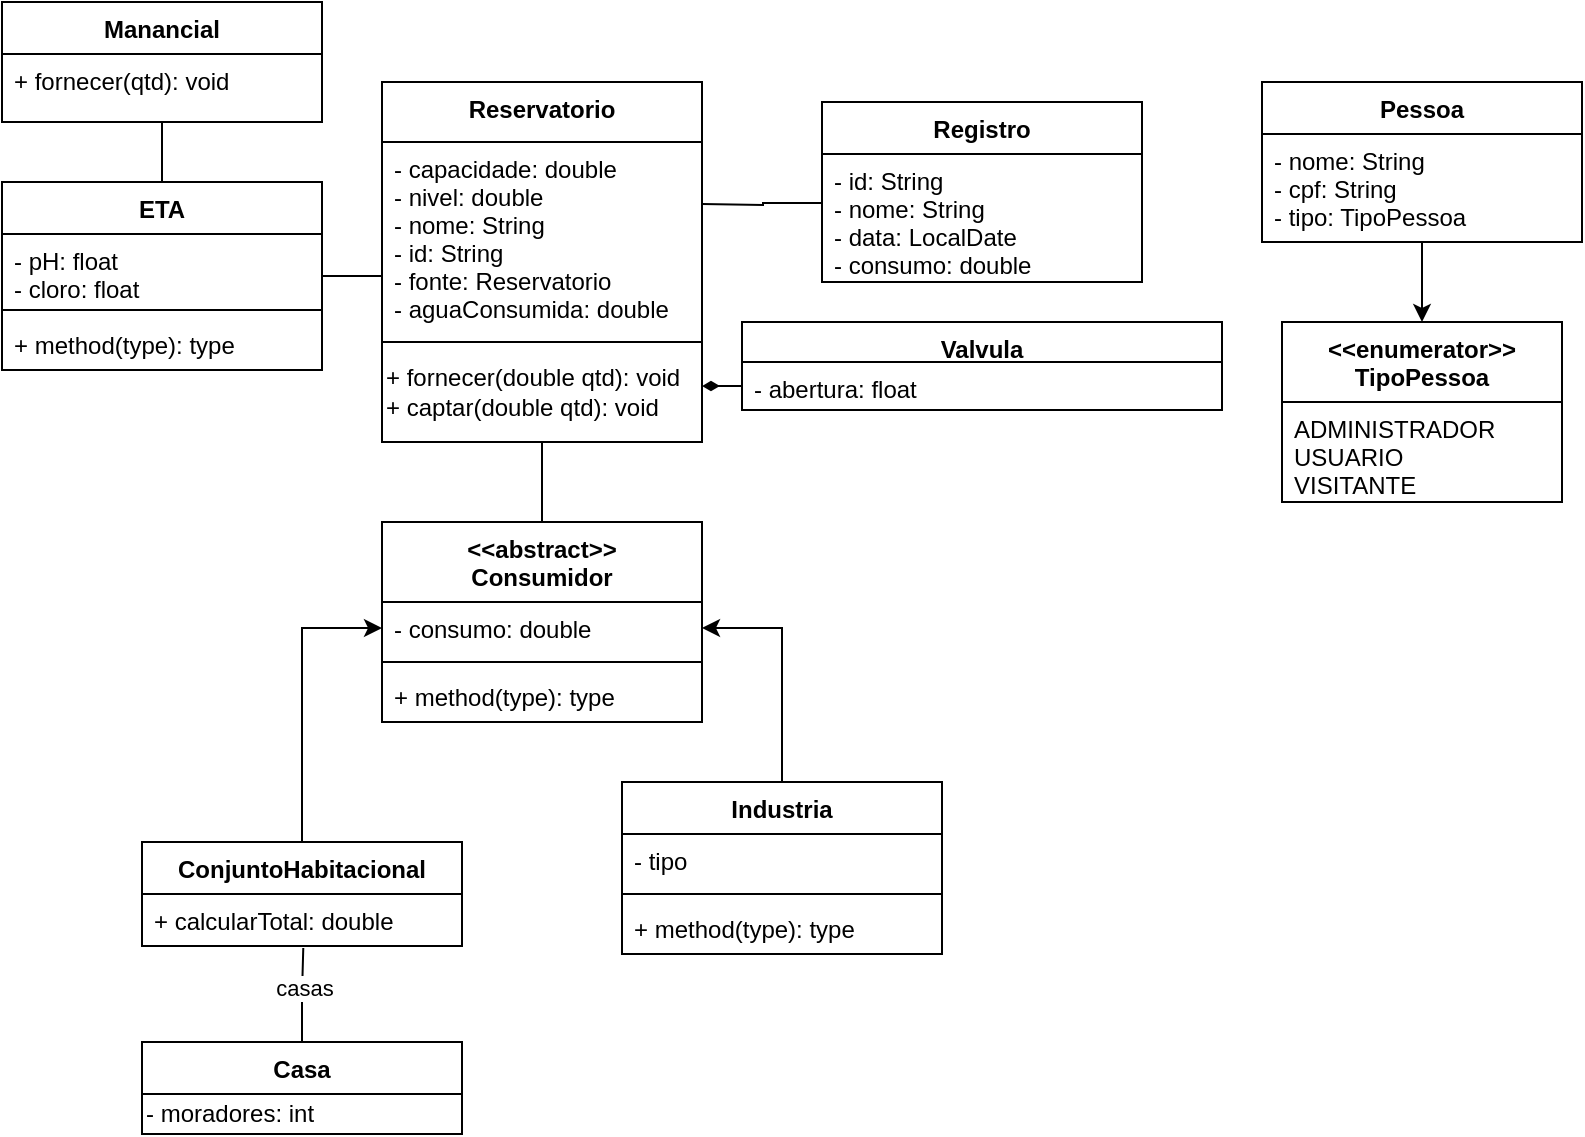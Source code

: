 <mxfile version="14.7.6" type="github">
  <diagram id="-gsOCJniIIdcKkO32to5" name="Page-1">
    <mxGraphModel dx="1778" dy="1153" grid="1" gridSize="10" guides="1" tooltips="1" connect="1" arrows="1" fold="1" page="0" pageScale="1" pageWidth="200" pageHeight="100" background="none" math="0" shadow="0">
      <root>
        <mxCell id="0" />
        <mxCell id="1" parent="0" />
        <mxCell id="1kvHpATCS6qgAt59xDc4-17" style="edgeStyle=orthogonalEdgeStyle;rounded=0;orthogonalLoop=1;jettySize=auto;html=1;endArrow=none;endFill=0;entryX=0.001;entryY=0.383;entryDx=0;entryDy=0;entryPerimeter=0;" parent="1" target="gzQUT5za1X285XwGKoim-7" edge="1">
          <mxGeometry relative="1" as="geometry">
            <mxPoint x="454" y="-321" as="targetPoint" />
            <mxPoint x="340" y="-219" as="sourcePoint" />
          </mxGeometry>
        </mxCell>
        <mxCell id="XEYvs15T29jDYPcG7W7k-1" value="Reservatorio" style="swimlane;fontStyle=1;align=center;verticalAlign=top;childLayout=stackLayout;horizontal=1;startSize=30;horizontalStack=0;resizeParent=1;resizeParentMax=0;resizeLast=0;collapsible=1;marginBottom=0;" parent="1" vertex="1">
          <mxGeometry x="180.0" y="-280" width="160" height="180" as="geometry">
            <mxRectangle x="475" y="232" width="110" height="26" as="alternateBounds" />
          </mxGeometry>
        </mxCell>
        <mxCell id="XEYvs15T29jDYPcG7W7k-2" value="- capacidade: double&#xa;- nivel: double&#xa;- nome: String&#xa;- id: String&#xa;- fonte: Reservatorio&#xa;- aguaConsumida: double" style="text;strokeColor=none;fillColor=none;align=left;verticalAlign=top;spacingLeft=4;spacingRight=4;overflow=hidden;rotatable=0;points=[[0,0.5],[1,0.5]];portConstraint=eastwest;" parent="XEYvs15T29jDYPcG7W7k-1" vertex="1">
          <mxGeometry y="30" width="160" height="100" as="geometry" />
        </mxCell>
        <mxCell id="gzQUT5za1X285XwGKoim-1" value="+ fornecer(double qtd): void&lt;br&gt;+ captar(double qtd): void" style="html=1;align=left;" parent="XEYvs15T29jDYPcG7W7k-1" vertex="1">
          <mxGeometry y="130" width="160" height="50" as="geometry" />
        </mxCell>
        <mxCell id="XEYvs15T29jDYPcG7W7k-8" value="Valvula" style="swimlane;fontStyle=1;align=center;verticalAlign=top;childLayout=stackLayout;horizontal=1;startSize=20;horizontalStack=0;resizeParent=1;resizeParentMax=0;resizeLast=0;collapsible=1;marginBottom=0;" parent="1" vertex="1">
          <mxGeometry x="360" y="-160" width="240" height="44" as="geometry" />
        </mxCell>
        <mxCell id="XEYvs15T29jDYPcG7W7k-9" value="- abertura: float" style="text;strokeColor=none;fillColor=none;align=left;verticalAlign=top;spacingLeft=4;spacingRight=4;overflow=hidden;rotatable=0;points=[[0,0.5],[1,0.5]];portConstraint=eastwest;" parent="XEYvs15T29jDYPcG7W7k-8" vertex="1">
          <mxGeometry y="20" width="240" height="24" as="geometry" />
        </mxCell>
        <mxCell id="gzQUT5za1X285XwGKoim-6" value="Registro" style="swimlane;fontStyle=1;align=center;verticalAlign=top;childLayout=stackLayout;horizontal=1;startSize=26;horizontalStack=0;resizeParent=1;resizeParentMax=0;resizeLast=0;collapsible=1;marginBottom=0;" parent="1" vertex="1">
          <mxGeometry x="400" y="-270" width="160" height="90" as="geometry" />
        </mxCell>
        <mxCell id="gzQUT5za1X285XwGKoim-7" value="- id: String&#xa;- nome: String&#xa;- data: LocalDate&#xa;- consumo: double" style="text;strokeColor=none;fillColor=none;align=left;verticalAlign=top;spacingLeft=4;spacingRight=4;overflow=hidden;rotatable=0;points=[[0,0.5],[1,0.5]];portConstraint=eastwest;" parent="gzQUT5za1X285XwGKoim-6" vertex="1">
          <mxGeometry y="26" width="160" height="64" as="geometry" />
        </mxCell>
        <mxCell id="1kvHpATCS6qgAt59xDc4-10" style="edgeStyle=orthogonalEdgeStyle;rounded=0;orthogonalLoop=1;jettySize=auto;html=1;exitX=0.5;exitY=1;exitDx=0;exitDy=0;entryX=0.5;entryY=0;entryDx=0;entryDy=0;" parent="1" source="ZGSeOnVhYkG-6NrmND0K-6" target="1kvHpATCS6qgAt59xDc4-5" edge="1">
          <mxGeometry relative="1" as="geometry" />
        </mxCell>
        <mxCell id="ZGSeOnVhYkG-6NrmND0K-6" value="Pessoa" style="swimlane;fontStyle=1;align=center;verticalAlign=top;childLayout=stackLayout;horizontal=1;startSize=26;horizontalStack=0;resizeParent=1;resizeParentMax=0;resizeLast=0;collapsible=1;marginBottom=0;" parent="1" vertex="1">
          <mxGeometry x="620" y="-280" width="160" height="80" as="geometry" />
        </mxCell>
        <mxCell id="ZGSeOnVhYkG-6NrmND0K-7" value="- nome: String&#xa;- cpf: String&#xa;- tipo: TipoPessoa" style="text;strokeColor=none;fillColor=none;align=left;verticalAlign=top;spacingLeft=4;spacingRight=4;overflow=hidden;rotatable=0;points=[[0,0.5],[1,0.5]];portConstraint=eastwest;" parent="ZGSeOnVhYkG-6NrmND0K-6" vertex="1">
          <mxGeometry y="26" width="160" height="54" as="geometry" />
        </mxCell>
        <mxCell id="1kvHpATCS6qgAt59xDc4-5" value="&lt;&lt;enumerator&gt;&gt;&#xa;TipoPessoa" style="swimlane;fontStyle=1;childLayout=stackLayout;horizontal=1;startSize=40;fillColor=none;horizontalStack=0;resizeParent=1;resizeParentMax=0;resizeLast=0;collapsible=1;marginBottom=0;" parent="1" vertex="1">
          <mxGeometry x="630" y="-160" width="140" height="90" as="geometry" />
        </mxCell>
        <mxCell id="1kvHpATCS6qgAt59xDc4-6" value="ADMINISTRADOR&#xa;USUARIO&#xa;VISITANTE" style="text;strokeColor=none;fillColor=none;align=left;verticalAlign=top;spacingLeft=4;spacingRight=4;overflow=hidden;rotatable=0;points=[[0,0.5],[1,0.5]];portConstraint=eastwest;" parent="1kvHpATCS6qgAt59xDc4-5" vertex="1">
          <mxGeometry y="40" width="140" height="50" as="geometry" />
        </mxCell>
        <mxCell id="1kvHpATCS6qgAt59xDc4-27" style="edgeStyle=orthogonalEdgeStyle;rounded=0;orthogonalLoop=1;jettySize=auto;html=1;endArrow=diamondThin;endFill=1;" parent="1" source="XEYvs15T29jDYPcG7W7k-9" edge="1">
          <mxGeometry relative="1" as="geometry">
            <mxPoint x="340" y="-128" as="targetPoint" />
          </mxGeometry>
        </mxCell>
        <mxCell id="hzPV0hBUGI2c6wMFQSFD-21" style="edgeStyle=orthogonalEdgeStyle;rounded=0;orthogonalLoop=1;jettySize=auto;html=1;exitX=0.5;exitY=0;exitDx=0;exitDy=0;entryX=0.5;entryY=1;entryDx=0;entryDy=0;endArrow=none;endFill=0;" parent="1" source="hzPV0hBUGI2c6wMFQSFD-1" target="XEYvs15T29jDYPcG7W7k-1" edge="1">
          <mxGeometry relative="1" as="geometry" />
        </mxCell>
        <mxCell id="hzPV0hBUGI2c6wMFQSFD-1" value="&lt;&lt;abstract&gt;&gt;&#xa;Consumidor" style="swimlane;fontStyle=1;align=center;verticalAlign=top;childLayout=stackLayout;horizontal=1;startSize=40;horizontalStack=0;resizeParent=1;resizeParentMax=0;resizeLast=0;collapsible=1;marginBottom=0;" parent="1" vertex="1">
          <mxGeometry x="180" y="-60" width="160" height="100" as="geometry" />
        </mxCell>
        <mxCell id="hzPV0hBUGI2c6wMFQSFD-2" value="- consumo: double" style="text;strokeColor=none;fillColor=none;align=left;verticalAlign=top;spacingLeft=4;spacingRight=4;overflow=hidden;rotatable=0;points=[[0,0.5],[1,0.5]];portConstraint=eastwest;" parent="hzPV0hBUGI2c6wMFQSFD-1" vertex="1">
          <mxGeometry y="40" width="160" height="26" as="geometry" />
        </mxCell>
        <mxCell id="hzPV0hBUGI2c6wMFQSFD-3" value="" style="line;strokeWidth=1;fillColor=none;align=left;verticalAlign=middle;spacingTop=-1;spacingLeft=3;spacingRight=3;rotatable=0;labelPosition=right;points=[];portConstraint=eastwest;" parent="hzPV0hBUGI2c6wMFQSFD-1" vertex="1">
          <mxGeometry y="66" width="160" height="8" as="geometry" />
        </mxCell>
        <mxCell id="hzPV0hBUGI2c6wMFQSFD-4" value="+ method(type): type" style="text;strokeColor=none;fillColor=none;align=left;verticalAlign=top;spacingLeft=4;spacingRight=4;overflow=hidden;rotatable=0;points=[[0,0.5],[1,0.5]];portConstraint=eastwest;" parent="hzPV0hBUGI2c6wMFQSFD-1" vertex="1">
          <mxGeometry y="74" width="160" height="26" as="geometry" />
        </mxCell>
        <mxCell id="hzPV0hBUGI2c6wMFQSFD-14" style="edgeStyle=orthogonalEdgeStyle;rounded=0;orthogonalLoop=1;jettySize=auto;html=1;exitX=0.5;exitY=0;exitDx=0;exitDy=0;entryX=0;entryY=0.5;entryDx=0;entryDy=0;endArrow=classic;endFill=1;startArrow=none;startFill=0;" parent="1" source="hzPV0hBUGI2c6wMFQSFD-5" target="hzPV0hBUGI2c6wMFQSFD-2" edge="1">
          <mxGeometry relative="1" as="geometry" />
        </mxCell>
        <mxCell id="hzPV0hBUGI2c6wMFQSFD-5" value="ConjuntoHabitacional" style="swimlane;fontStyle=1;align=center;verticalAlign=top;childLayout=stackLayout;horizontal=1;startSize=26;horizontalStack=0;resizeParent=1;resizeParentMax=0;resizeLast=0;collapsible=1;marginBottom=0;" parent="1" vertex="1">
          <mxGeometry x="60" y="100" width="160" height="52" as="geometry" />
        </mxCell>
        <mxCell id="hzPV0hBUGI2c6wMFQSFD-8" value="+ calcularTotal: double" style="text;strokeColor=none;fillColor=none;align=left;verticalAlign=top;spacingLeft=4;spacingRight=4;overflow=hidden;rotatable=0;points=[[0,0.5],[1,0.5]];portConstraint=eastwest;" parent="hzPV0hBUGI2c6wMFQSFD-5" vertex="1">
          <mxGeometry y="26" width="160" height="26" as="geometry" />
        </mxCell>
        <mxCell id="hzPV0hBUGI2c6wMFQSFD-13" style="edgeStyle=orthogonalEdgeStyle;rounded=0;orthogonalLoop=1;jettySize=auto;html=1;endArrow=none;endFill=0;entryX=0.504;entryY=1.038;entryDx=0;entryDy=0;entryPerimeter=0;" parent="1" source="hzPV0hBUGI2c6wMFQSFD-9" target="hzPV0hBUGI2c6wMFQSFD-8" edge="1">
          <mxGeometry relative="1" as="geometry">
            <mxPoint x="130" y="160" as="targetPoint" />
          </mxGeometry>
        </mxCell>
        <mxCell id="hzPV0hBUGI2c6wMFQSFD-15" value="casas" style="edgeLabel;html=1;align=center;verticalAlign=middle;resizable=0;points=[];" parent="hzPV0hBUGI2c6wMFQSFD-13" vertex="1" connectable="0">
          <mxGeometry x="0.176" relative="1" as="geometry">
            <mxPoint as="offset" />
          </mxGeometry>
        </mxCell>
        <mxCell id="hzPV0hBUGI2c6wMFQSFD-9" value="Casa" style="swimlane;fontStyle=1;align=center;verticalAlign=top;childLayout=stackLayout;horizontal=1;startSize=26;horizontalStack=0;resizeParent=1;resizeParentMax=0;resizeLast=0;collapsible=1;marginBottom=0;" parent="1" vertex="1">
          <mxGeometry x="60" y="200" width="160" height="46" as="geometry" />
        </mxCell>
        <mxCell id="hzPV0hBUGI2c6wMFQSFD-26" value="- moradores: int" style="text;html=1;align=left;verticalAlign=middle;resizable=0;points=[];autosize=1;strokeColor=none;" parent="hzPV0hBUGI2c6wMFQSFD-9" vertex="1">
          <mxGeometry y="26" width="160" height="20" as="geometry" />
        </mxCell>
        <mxCell id="hzPV0hBUGI2c6wMFQSFD-20" style="edgeStyle=orthogonalEdgeStyle;rounded=0;orthogonalLoop=1;jettySize=auto;html=1;entryX=1;entryY=0.5;entryDx=0;entryDy=0;endArrow=classic;endFill=1;" parent="1" source="hzPV0hBUGI2c6wMFQSFD-16" target="hzPV0hBUGI2c6wMFQSFD-2" edge="1">
          <mxGeometry relative="1" as="geometry" />
        </mxCell>
        <mxCell id="hzPV0hBUGI2c6wMFQSFD-16" value="Industria" style="swimlane;fontStyle=1;align=center;verticalAlign=top;childLayout=stackLayout;horizontal=1;startSize=26;horizontalStack=0;resizeParent=1;resizeParentMax=0;resizeLast=0;collapsible=1;marginBottom=0;" parent="1" vertex="1">
          <mxGeometry x="300" y="70" width="160" height="86" as="geometry" />
        </mxCell>
        <mxCell id="hzPV0hBUGI2c6wMFQSFD-17" value="- tipo" style="text;strokeColor=none;fillColor=none;align=left;verticalAlign=top;spacingLeft=4;spacingRight=4;overflow=hidden;rotatable=0;points=[[0,0.5],[1,0.5]];portConstraint=eastwest;" parent="hzPV0hBUGI2c6wMFQSFD-16" vertex="1">
          <mxGeometry y="26" width="160" height="26" as="geometry" />
        </mxCell>
        <mxCell id="hzPV0hBUGI2c6wMFQSFD-18" value="" style="line;strokeWidth=1;fillColor=none;align=left;verticalAlign=middle;spacingTop=-1;spacingLeft=3;spacingRight=3;rotatable=0;labelPosition=right;points=[];portConstraint=eastwest;" parent="hzPV0hBUGI2c6wMFQSFD-16" vertex="1">
          <mxGeometry y="52" width="160" height="8" as="geometry" />
        </mxCell>
        <mxCell id="hzPV0hBUGI2c6wMFQSFD-19" value="+ method(type): type" style="text;strokeColor=none;fillColor=none;align=left;verticalAlign=top;spacingLeft=4;spacingRight=4;overflow=hidden;rotatable=0;points=[[0,0.5],[1,0.5]];portConstraint=eastwest;" parent="hzPV0hBUGI2c6wMFQSFD-16" vertex="1">
          <mxGeometry y="60" width="160" height="26" as="geometry" />
        </mxCell>
        <mxCell id="eEbHZ_aUB2mgKhpdt0nJ-1" style="edgeStyle=orthogonalEdgeStyle;rounded=0;orthogonalLoop=1;jettySize=auto;html=1;exitX=1;exitY=0.5;exitDx=0;exitDy=0;entryX=0.001;entryY=0.663;entryDx=0;entryDy=0;entryPerimeter=0;endArrow=none;endFill=0;" edge="1" parent="1" source="hzPV0hBUGI2c6wMFQSFD-22" target="XEYvs15T29jDYPcG7W7k-2">
          <mxGeometry relative="1" as="geometry" />
        </mxCell>
        <mxCell id="hzPV0hBUGI2c6wMFQSFD-22" value="ETA" style="swimlane;fontStyle=1;align=center;verticalAlign=top;childLayout=stackLayout;horizontal=1;startSize=26;horizontalStack=0;resizeParent=1;resizeParentMax=0;resizeLast=0;collapsible=1;marginBottom=0;" parent="1" vertex="1">
          <mxGeometry x="-10" y="-230" width="160" height="94" as="geometry" />
        </mxCell>
        <mxCell id="hzPV0hBUGI2c6wMFQSFD-23" value="- pH: float&#xa;- cloro: float" style="text;strokeColor=none;fillColor=none;align=left;verticalAlign=top;spacingLeft=4;spacingRight=4;overflow=hidden;rotatable=0;points=[[0,0.5],[1,0.5]];portConstraint=eastwest;" parent="hzPV0hBUGI2c6wMFQSFD-22" vertex="1">
          <mxGeometry y="26" width="160" height="34" as="geometry" />
        </mxCell>
        <mxCell id="hzPV0hBUGI2c6wMFQSFD-24" value="" style="line;strokeWidth=1;fillColor=none;align=left;verticalAlign=middle;spacingTop=-1;spacingLeft=3;spacingRight=3;rotatable=0;labelPosition=right;points=[];portConstraint=eastwest;" parent="hzPV0hBUGI2c6wMFQSFD-22" vertex="1">
          <mxGeometry y="60" width="160" height="8" as="geometry" />
        </mxCell>
        <mxCell id="hzPV0hBUGI2c6wMFQSFD-25" value="+ method(type): type" style="text;strokeColor=none;fillColor=none;align=left;verticalAlign=top;spacingLeft=4;spacingRight=4;overflow=hidden;rotatable=0;points=[[0,0.5],[1,0.5]];portConstraint=eastwest;" parent="hzPV0hBUGI2c6wMFQSFD-22" vertex="1">
          <mxGeometry y="68" width="160" height="26" as="geometry" />
        </mxCell>
        <mxCell id="eEbHZ_aUB2mgKhpdt0nJ-6" style="edgeStyle=orthogonalEdgeStyle;rounded=0;orthogonalLoop=1;jettySize=auto;html=1;entryX=0.5;entryY=0;entryDx=0;entryDy=0;startArrow=none;startFill=0;endArrow=none;endFill=0;" edge="1" parent="1" source="eEbHZ_aUB2mgKhpdt0nJ-2" target="hzPV0hBUGI2c6wMFQSFD-22">
          <mxGeometry relative="1" as="geometry" />
        </mxCell>
        <mxCell id="eEbHZ_aUB2mgKhpdt0nJ-2" value="Manancial" style="swimlane;fontStyle=1;align=center;verticalAlign=top;childLayout=stackLayout;horizontal=1;startSize=26;horizontalStack=0;resizeParent=1;resizeParentMax=0;resizeLast=0;collapsible=1;marginBottom=0;" vertex="1" parent="1">
          <mxGeometry x="-10" y="-320" width="160" height="60" as="geometry" />
        </mxCell>
        <mxCell id="eEbHZ_aUB2mgKhpdt0nJ-5" value="+ fornecer(qtd): void" style="text;strokeColor=none;fillColor=none;align=left;verticalAlign=top;spacingLeft=4;spacingRight=4;overflow=hidden;rotatable=0;points=[[0,0.5],[1,0.5]];portConstraint=eastwest;" vertex="1" parent="eEbHZ_aUB2mgKhpdt0nJ-2">
          <mxGeometry y="26" width="160" height="34" as="geometry" />
        </mxCell>
      </root>
    </mxGraphModel>
  </diagram>
</mxfile>
